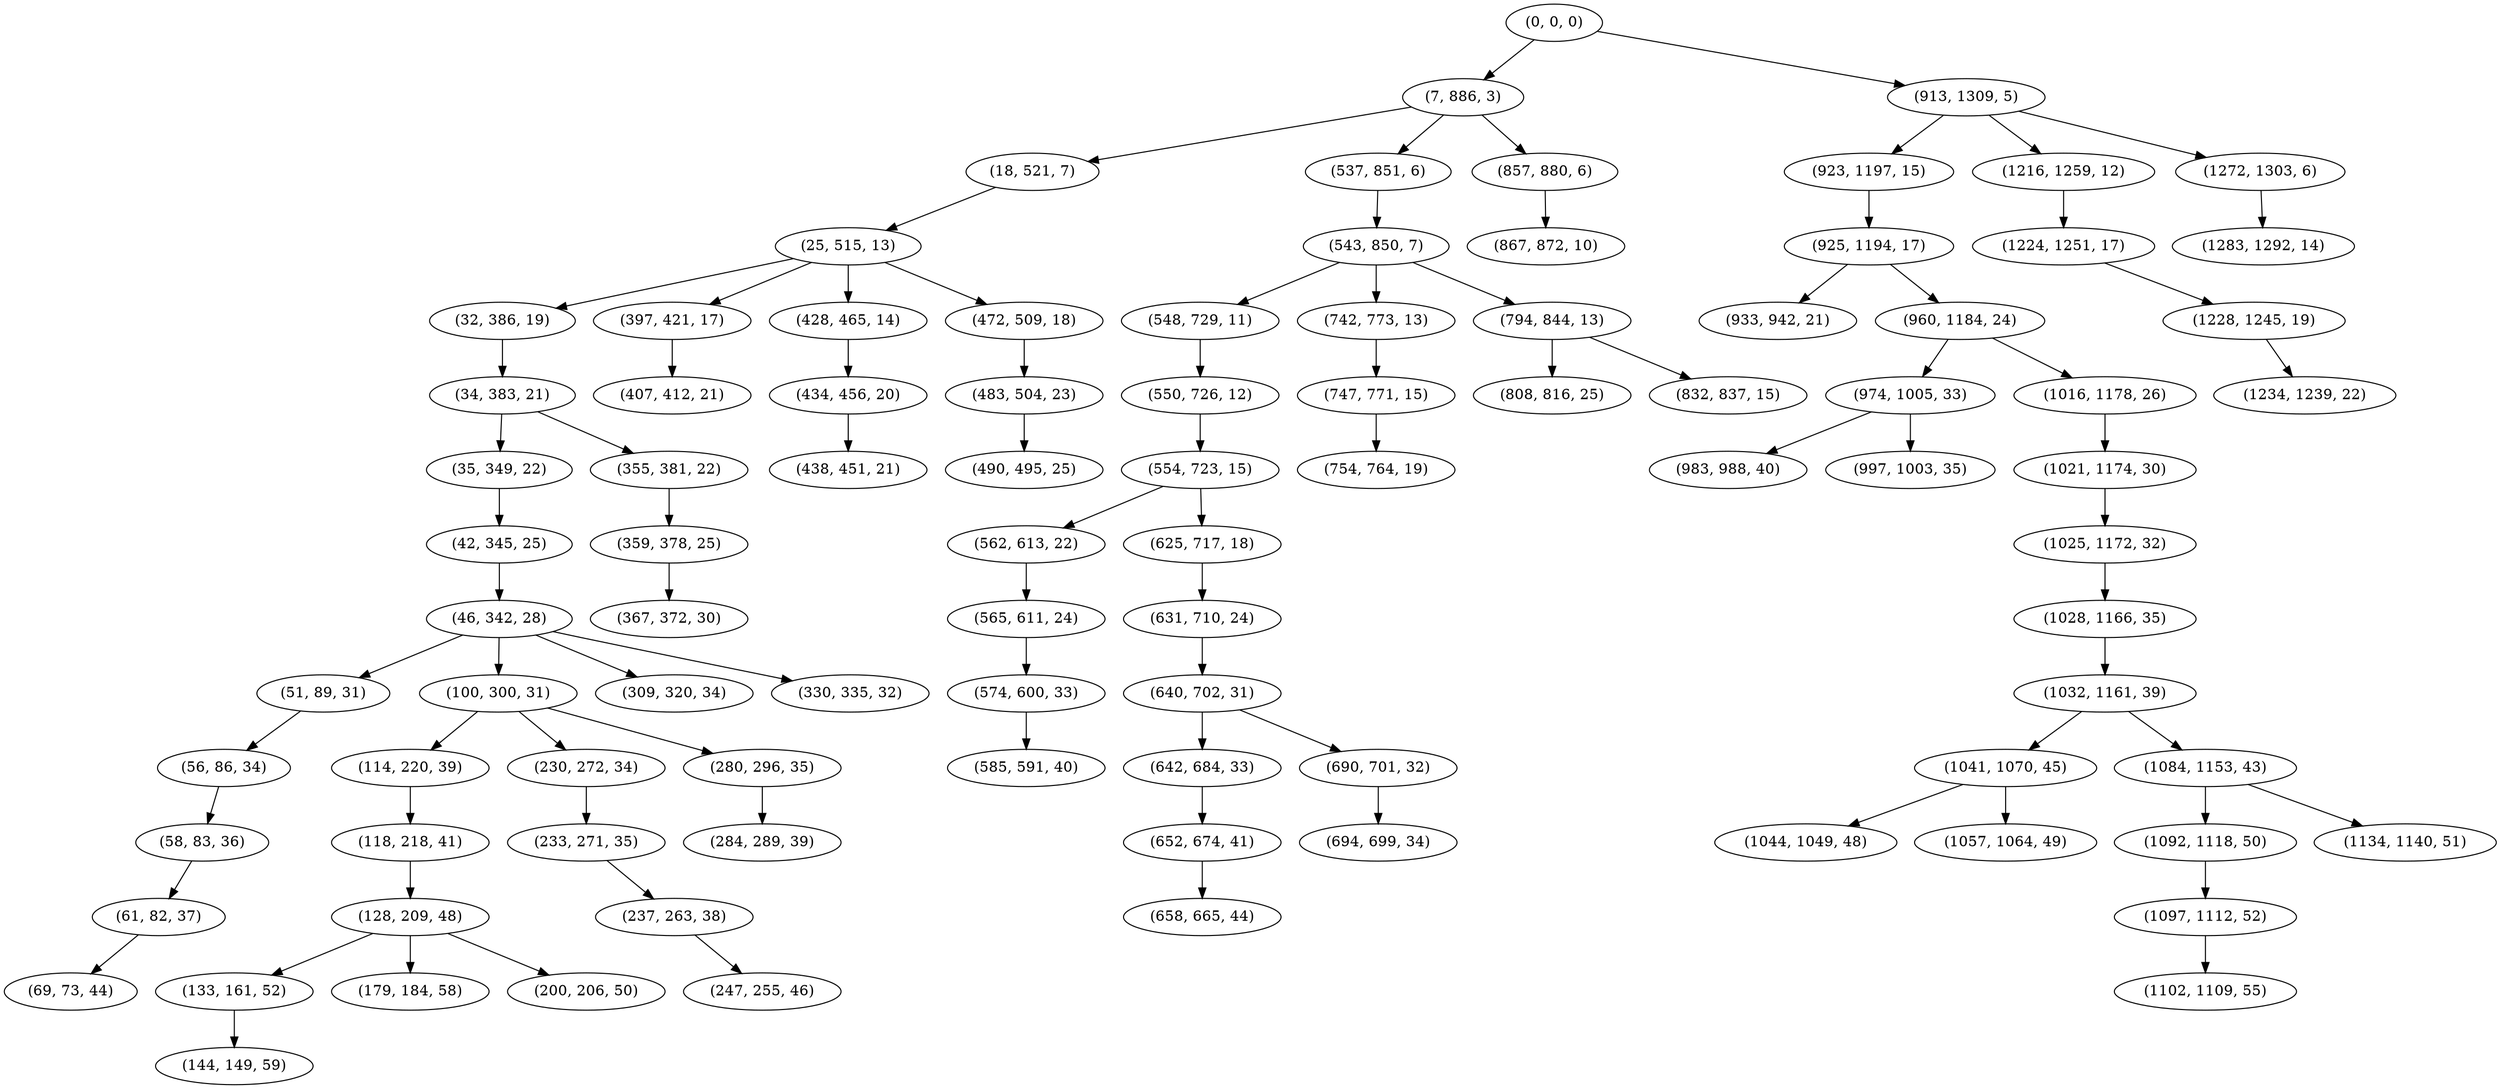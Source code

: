 digraph tree {
    "(0, 0, 0)";
    "(7, 886, 3)";
    "(18, 521, 7)";
    "(25, 515, 13)";
    "(32, 386, 19)";
    "(34, 383, 21)";
    "(35, 349, 22)";
    "(42, 345, 25)";
    "(46, 342, 28)";
    "(51, 89, 31)";
    "(56, 86, 34)";
    "(58, 83, 36)";
    "(61, 82, 37)";
    "(69, 73, 44)";
    "(100, 300, 31)";
    "(114, 220, 39)";
    "(118, 218, 41)";
    "(128, 209, 48)";
    "(133, 161, 52)";
    "(144, 149, 59)";
    "(179, 184, 58)";
    "(200, 206, 50)";
    "(230, 272, 34)";
    "(233, 271, 35)";
    "(237, 263, 38)";
    "(247, 255, 46)";
    "(280, 296, 35)";
    "(284, 289, 39)";
    "(309, 320, 34)";
    "(330, 335, 32)";
    "(355, 381, 22)";
    "(359, 378, 25)";
    "(367, 372, 30)";
    "(397, 421, 17)";
    "(407, 412, 21)";
    "(428, 465, 14)";
    "(434, 456, 20)";
    "(438, 451, 21)";
    "(472, 509, 18)";
    "(483, 504, 23)";
    "(490, 495, 25)";
    "(537, 851, 6)";
    "(543, 850, 7)";
    "(548, 729, 11)";
    "(550, 726, 12)";
    "(554, 723, 15)";
    "(562, 613, 22)";
    "(565, 611, 24)";
    "(574, 600, 33)";
    "(585, 591, 40)";
    "(625, 717, 18)";
    "(631, 710, 24)";
    "(640, 702, 31)";
    "(642, 684, 33)";
    "(652, 674, 41)";
    "(658, 665, 44)";
    "(690, 701, 32)";
    "(694, 699, 34)";
    "(742, 773, 13)";
    "(747, 771, 15)";
    "(754, 764, 19)";
    "(794, 844, 13)";
    "(808, 816, 25)";
    "(832, 837, 15)";
    "(857, 880, 6)";
    "(867, 872, 10)";
    "(913, 1309, 5)";
    "(923, 1197, 15)";
    "(925, 1194, 17)";
    "(933, 942, 21)";
    "(960, 1184, 24)";
    "(974, 1005, 33)";
    "(983, 988, 40)";
    "(997, 1003, 35)";
    "(1016, 1178, 26)";
    "(1021, 1174, 30)";
    "(1025, 1172, 32)";
    "(1028, 1166, 35)";
    "(1032, 1161, 39)";
    "(1041, 1070, 45)";
    "(1044, 1049, 48)";
    "(1057, 1064, 49)";
    "(1084, 1153, 43)";
    "(1092, 1118, 50)";
    "(1097, 1112, 52)";
    "(1102, 1109, 55)";
    "(1134, 1140, 51)";
    "(1216, 1259, 12)";
    "(1224, 1251, 17)";
    "(1228, 1245, 19)";
    "(1234, 1239, 22)";
    "(1272, 1303, 6)";
    "(1283, 1292, 14)";
    "(0, 0, 0)" -> "(7, 886, 3)";
    "(0, 0, 0)" -> "(913, 1309, 5)";
    "(7, 886, 3)" -> "(18, 521, 7)";
    "(7, 886, 3)" -> "(537, 851, 6)";
    "(7, 886, 3)" -> "(857, 880, 6)";
    "(18, 521, 7)" -> "(25, 515, 13)";
    "(25, 515, 13)" -> "(32, 386, 19)";
    "(25, 515, 13)" -> "(397, 421, 17)";
    "(25, 515, 13)" -> "(428, 465, 14)";
    "(25, 515, 13)" -> "(472, 509, 18)";
    "(32, 386, 19)" -> "(34, 383, 21)";
    "(34, 383, 21)" -> "(35, 349, 22)";
    "(34, 383, 21)" -> "(355, 381, 22)";
    "(35, 349, 22)" -> "(42, 345, 25)";
    "(42, 345, 25)" -> "(46, 342, 28)";
    "(46, 342, 28)" -> "(51, 89, 31)";
    "(46, 342, 28)" -> "(100, 300, 31)";
    "(46, 342, 28)" -> "(309, 320, 34)";
    "(46, 342, 28)" -> "(330, 335, 32)";
    "(51, 89, 31)" -> "(56, 86, 34)";
    "(56, 86, 34)" -> "(58, 83, 36)";
    "(58, 83, 36)" -> "(61, 82, 37)";
    "(61, 82, 37)" -> "(69, 73, 44)";
    "(100, 300, 31)" -> "(114, 220, 39)";
    "(100, 300, 31)" -> "(230, 272, 34)";
    "(100, 300, 31)" -> "(280, 296, 35)";
    "(114, 220, 39)" -> "(118, 218, 41)";
    "(118, 218, 41)" -> "(128, 209, 48)";
    "(128, 209, 48)" -> "(133, 161, 52)";
    "(128, 209, 48)" -> "(179, 184, 58)";
    "(128, 209, 48)" -> "(200, 206, 50)";
    "(133, 161, 52)" -> "(144, 149, 59)";
    "(230, 272, 34)" -> "(233, 271, 35)";
    "(233, 271, 35)" -> "(237, 263, 38)";
    "(237, 263, 38)" -> "(247, 255, 46)";
    "(280, 296, 35)" -> "(284, 289, 39)";
    "(355, 381, 22)" -> "(359, 378, 25)";
    "(359, 378, 25)" -> "(367, 372, 30)";
    "(397, 421, 17)" -> "(407, 412, 21)";
    "(428, 465, 14)" -> "(434, 456, 20)";
    "(434, 456, 20)" -> "(438, 451, 21)";
    "(472, 509, 18)" -> "(483, 504, 23)";
    "(483, 504, 23)" -> "(490, 495, 25)";
    "(537, 851, 6)" -> "(543, 850, 7)";
    "(543, 850, 7)" -> "(548, 729, 11)";
    "(543, 850, 7)" -> "(742, 773, 13)";
    "(543, 850, 7)" -> "(794, 844, 13)";
    "(548, 729, 11)" -> "(550, 726, 12)";
    "(550, 726, 12)" -> "(554, 723, 15)";
    "(554, 723, 15)" -> "(562, 613, 22)";
    "(554, 723, 15)" -> "(625, 717, 18)";
    "(562, 613, 22)" -> "(565, 611, 24)";
    "(565, 611, 24)" -> "(574, 600, 33)";
    "(574, 600, 33)" -> "(585, 591, 40)";
    "(625, 717, 18)" -> "(631, 710, 24)";
    "(631, 710, 24)" -> "(640, 702, 31)";
    "(640, 702, 31)" -> "(642, 684, 33)";
    "(640, 702, 31)" -> "(690, 701, 32)";
    "(642, 684, 33)" -> "(652, 674, 41)";
    "(652, 674, 41)" -> "(658, 665, 44)";
    "(690, 701, 32)" -> "(694, 699, 34)";
    "(742, 773, 13)" -> "(747, 771, 15)";
    "(747, 771, 15)" -> "(754, 764, 19)";
    "(794, 844, 13)" -> "(808, 816, 25)";
    "(794, 844, 13)" -> "(832, 837, 15)";
    "(857, 880, 6)" -> "(867, 872, 10)";
    "(913, 1309, 5)" -> "(923, 1197, 15)";
    "(913, 1309, 5)" -> "(1216, 1259, 12)";
    "(913, 1309, 5)" -> "(1272, 1303, 6)";
    "(923, 1197, 15)" -> "(925, 1194, 17)";
    "(925, 1194, 17)" -> "(933, 942, 21)";
    "(925, 1194, 17)" -> "(960, 1184, 24)";
    "(960, 1184, 24)" -> "(974, 1005, 33)";
    "(960, 1184, 24)" -> "(1016, 1178, 26)";
    "(974, 1005, 33)" -> "(983, 988, 40)";
    "(974, 1005, 33)" -> "(997, 1003, 35)";
    "(1016, 1178, 26)" -> "(1021, 1174, 30)";
    "(1021, 1174, 30)" -> "(1025, 1172, 32)";
    "(1025, 1172, 32)" -> "(1028, 1166, 35)";
    "(1028, 1166, 35)" -> "(1032, 1161, 39)";
    "(1032, 1161, 39)" -> "(1041, 1070, 45)";
    "(1032, 1161, 39)" -> "(1084, 1153, 43)";
    "(1041, 1070, 45)" -> "(1044, 1049, 48)";
    "(1041, 1070, 45)" -> "(1057, 1064, 49)";
    "(1084, 1153, 43)" -> "(1092, 1118, 50)";
    "(1084, 1153, 43)" -> "(1134, 1140, 51)";
    "(1092, 1118, 50)" -> "(1097, 1112, 52)";
    "(1097, 1112, 52)" -> "(1102, 1109, 55)";
    "(1216, 1259, 12)" -> "(1224, 1251, 17)";
    "(1224, 1251, 17)" -> "(1228, 1245, 19)";
    "(1228, 1245, 19)" -> "(1234, 1239, 22)";
    "(1272, 1303, 6)" -> "(1283, 1292, 14)";
}
